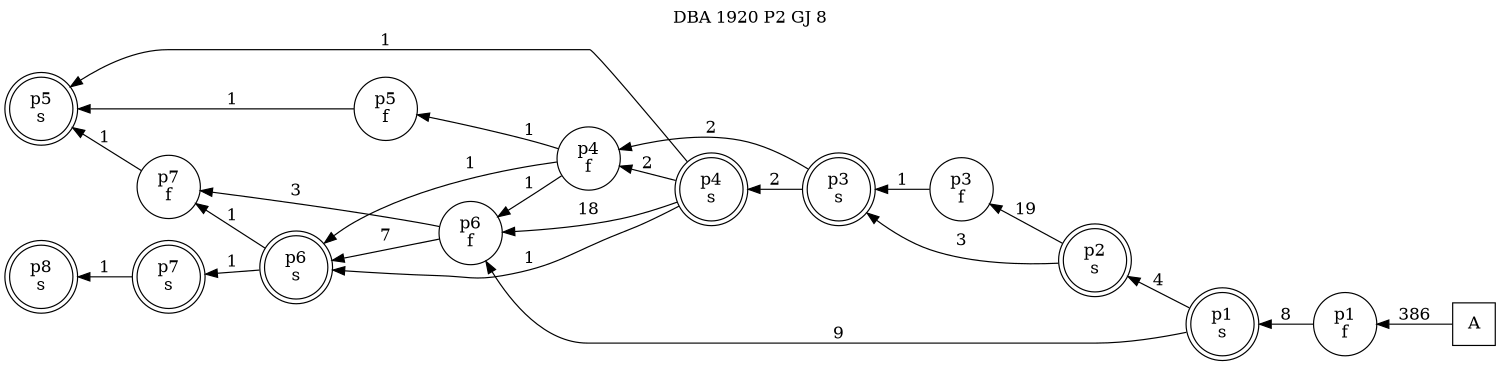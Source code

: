 digraph DBA_1920_P2_GJ_8_GOOD {
labelloc="tl"
label= " DBA 1920 P2 GJ 8 "
rankdir="RL";
graph [ size=" 10 , 10 !"]

"A" [shape="square" label="A"]
"p1_f" [shape="circle" label="p1
f"]
"p1_s" [shape="doublecircle" label="p1
s"]
"p2_s" [shape="doublecircle" label="p2
s"]
"p3_f" [shape="circle" label="p3
f"]
"p3_s" [shape="doublecircle" label="p3
s"]
"p4_s" [shape="doublecircle" label="p4
s"]
"p5_s" [shape="doublecircle" label="p5
s"]
"p6_f" [shape="circle" label="p6
f"]
"p6_s" [shape="doublecircle" label="p6
s"]
"p7_f" [shape="circle" label="p7
f"]
"p4_f" [shape="circle" label="p4
f"]
"p5_f" [shape="circle" label="p5
f"]
"p7_s" [shape="doublecircle" label="p7
s"]
"p8_s" [shape="doublecircle" label="p8
s"]
"A" -> "p1_f" [ label=386]
"p1_f" -> "p1_s" [ label=8]
"p1_s" -> "p2_s" [ label=4]
"p1_s" -> "p6_f" [ label=9]
"p2_s" -> "p3_f" [ label=19]
"p2_s" -> "p3_s" [ label=3]
"p3_f" -> "p3_s" [ label=1]
"p3_s" -> "p4_s" [ label=2]
"p3_s" -> "p4_f" [ label=2]
"p4_s" -> "p5_s" [ label=1]
"p4_s" -> "p6_f" [ label=18]
"p4_s" -> "p6_s" [ label=1]
"p4_s" -> "p4_f" [ label=2]
"p6_f" -> "p6_s" [ label=7]
"p6_f" -> "p7_f" [ label=3]
"p6_s" -> "p7_f" [ label=1]
"p6_s" -> "p7_s" [ label=1]
"p7_f" -> "p5_s" [ label=1]
"p4_f" -> "p6_f" [ label=1]
"p4_f" -> "p6_s" [ label=1]
"p4_f" -> "p5_f" [ label=1]
"p5_f" -> "p5_s" [ label=1]
"p7_s" -> "p8_s" [ label=1]
}
